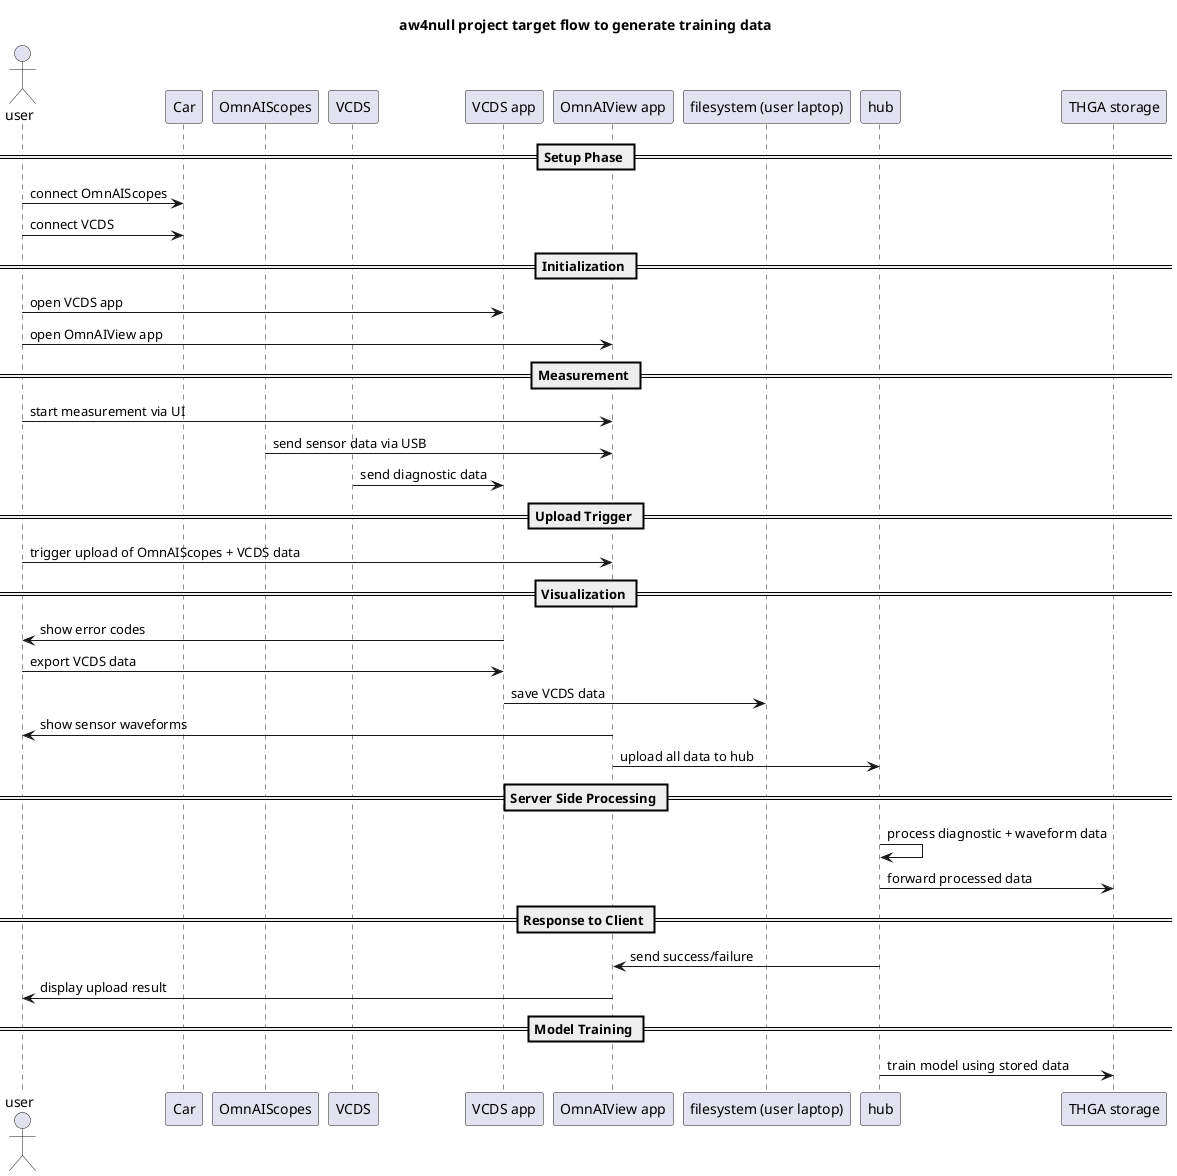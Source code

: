 @startuml
title aw4null project target flow to generate training data

actor user
participant Car
participant OmnAIScopes
participant VCDS
participant "VCDS app" as VCDSApp
participant "OmnAIView app" as OmnAIView
participant "filesystem (user laptop)" as Filesystem
participant hub
participant "THGA storage" as THGA

== Setup Phase ==
user -> Car : connect OmnAIScopes
user -> Car : connect VCDS

== Initialization ==
user -> VCDSApp : open VCDS app
user -> OmnAIView : open OmnAIView app

== Measurement ==
user -> OmnAIView : start measurement via UI
OmnAIScopes -> OmnAIView : send sensor data via USB
VCDS -> VCDSApp : send diagnostic data

== Upload Trigger ==
user -> OmnAIView : trigger upload of OmnAIScopes + VCDS data

== Visualization ==
VCDSApp -> user : show error codes
user -> VCDSApp : export VCDS data
VCDSApp -> Filesystem : save VCDS data

OmnAIView -> user : show sensor waveforms
OmnAIView -> hub : upload all data to hub

== Server Side Processing ==
hub -> hub : process diagnostic + waveform data
hub -> THGA : forward processed data

== Response to Client ==
hub -> OmnAIView : send success/failure
OmnAIView -> user : display upload result

== Model Training ==
hub -> THGA : train model using stored data

@enduml
